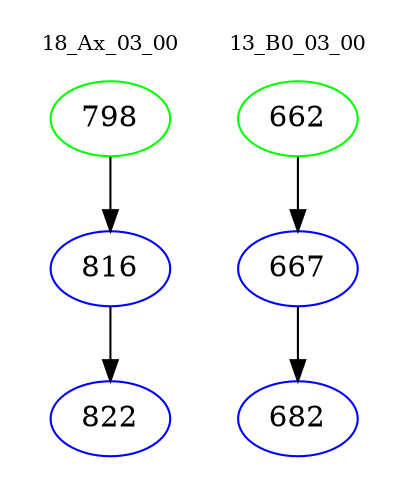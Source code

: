 digraph{
subgraph cluster_0 {
color = white
label = "18_Ax_03_00";
fontsize=10;
T0_798 [label="798", color="green"]
T0_798 -> T0_816 [color="black"]
T0_816 [label="816", color="blue"]
T0_816 -> T0_822 [color="black"]
T0_822 [label="822", color="blue"]
}
subgraph cluster_1 {
color = white
label = "13_B0_03_00";
fontsize=10;
T1_662 [label="662", color="green"]
T1_662 -> T1_667 [color="black"]
T1_667 [label="667", color="blue"]
T1_667 -> T1_682 [color="black"]
T1_682 [label="682", color="blue"]
}
}
